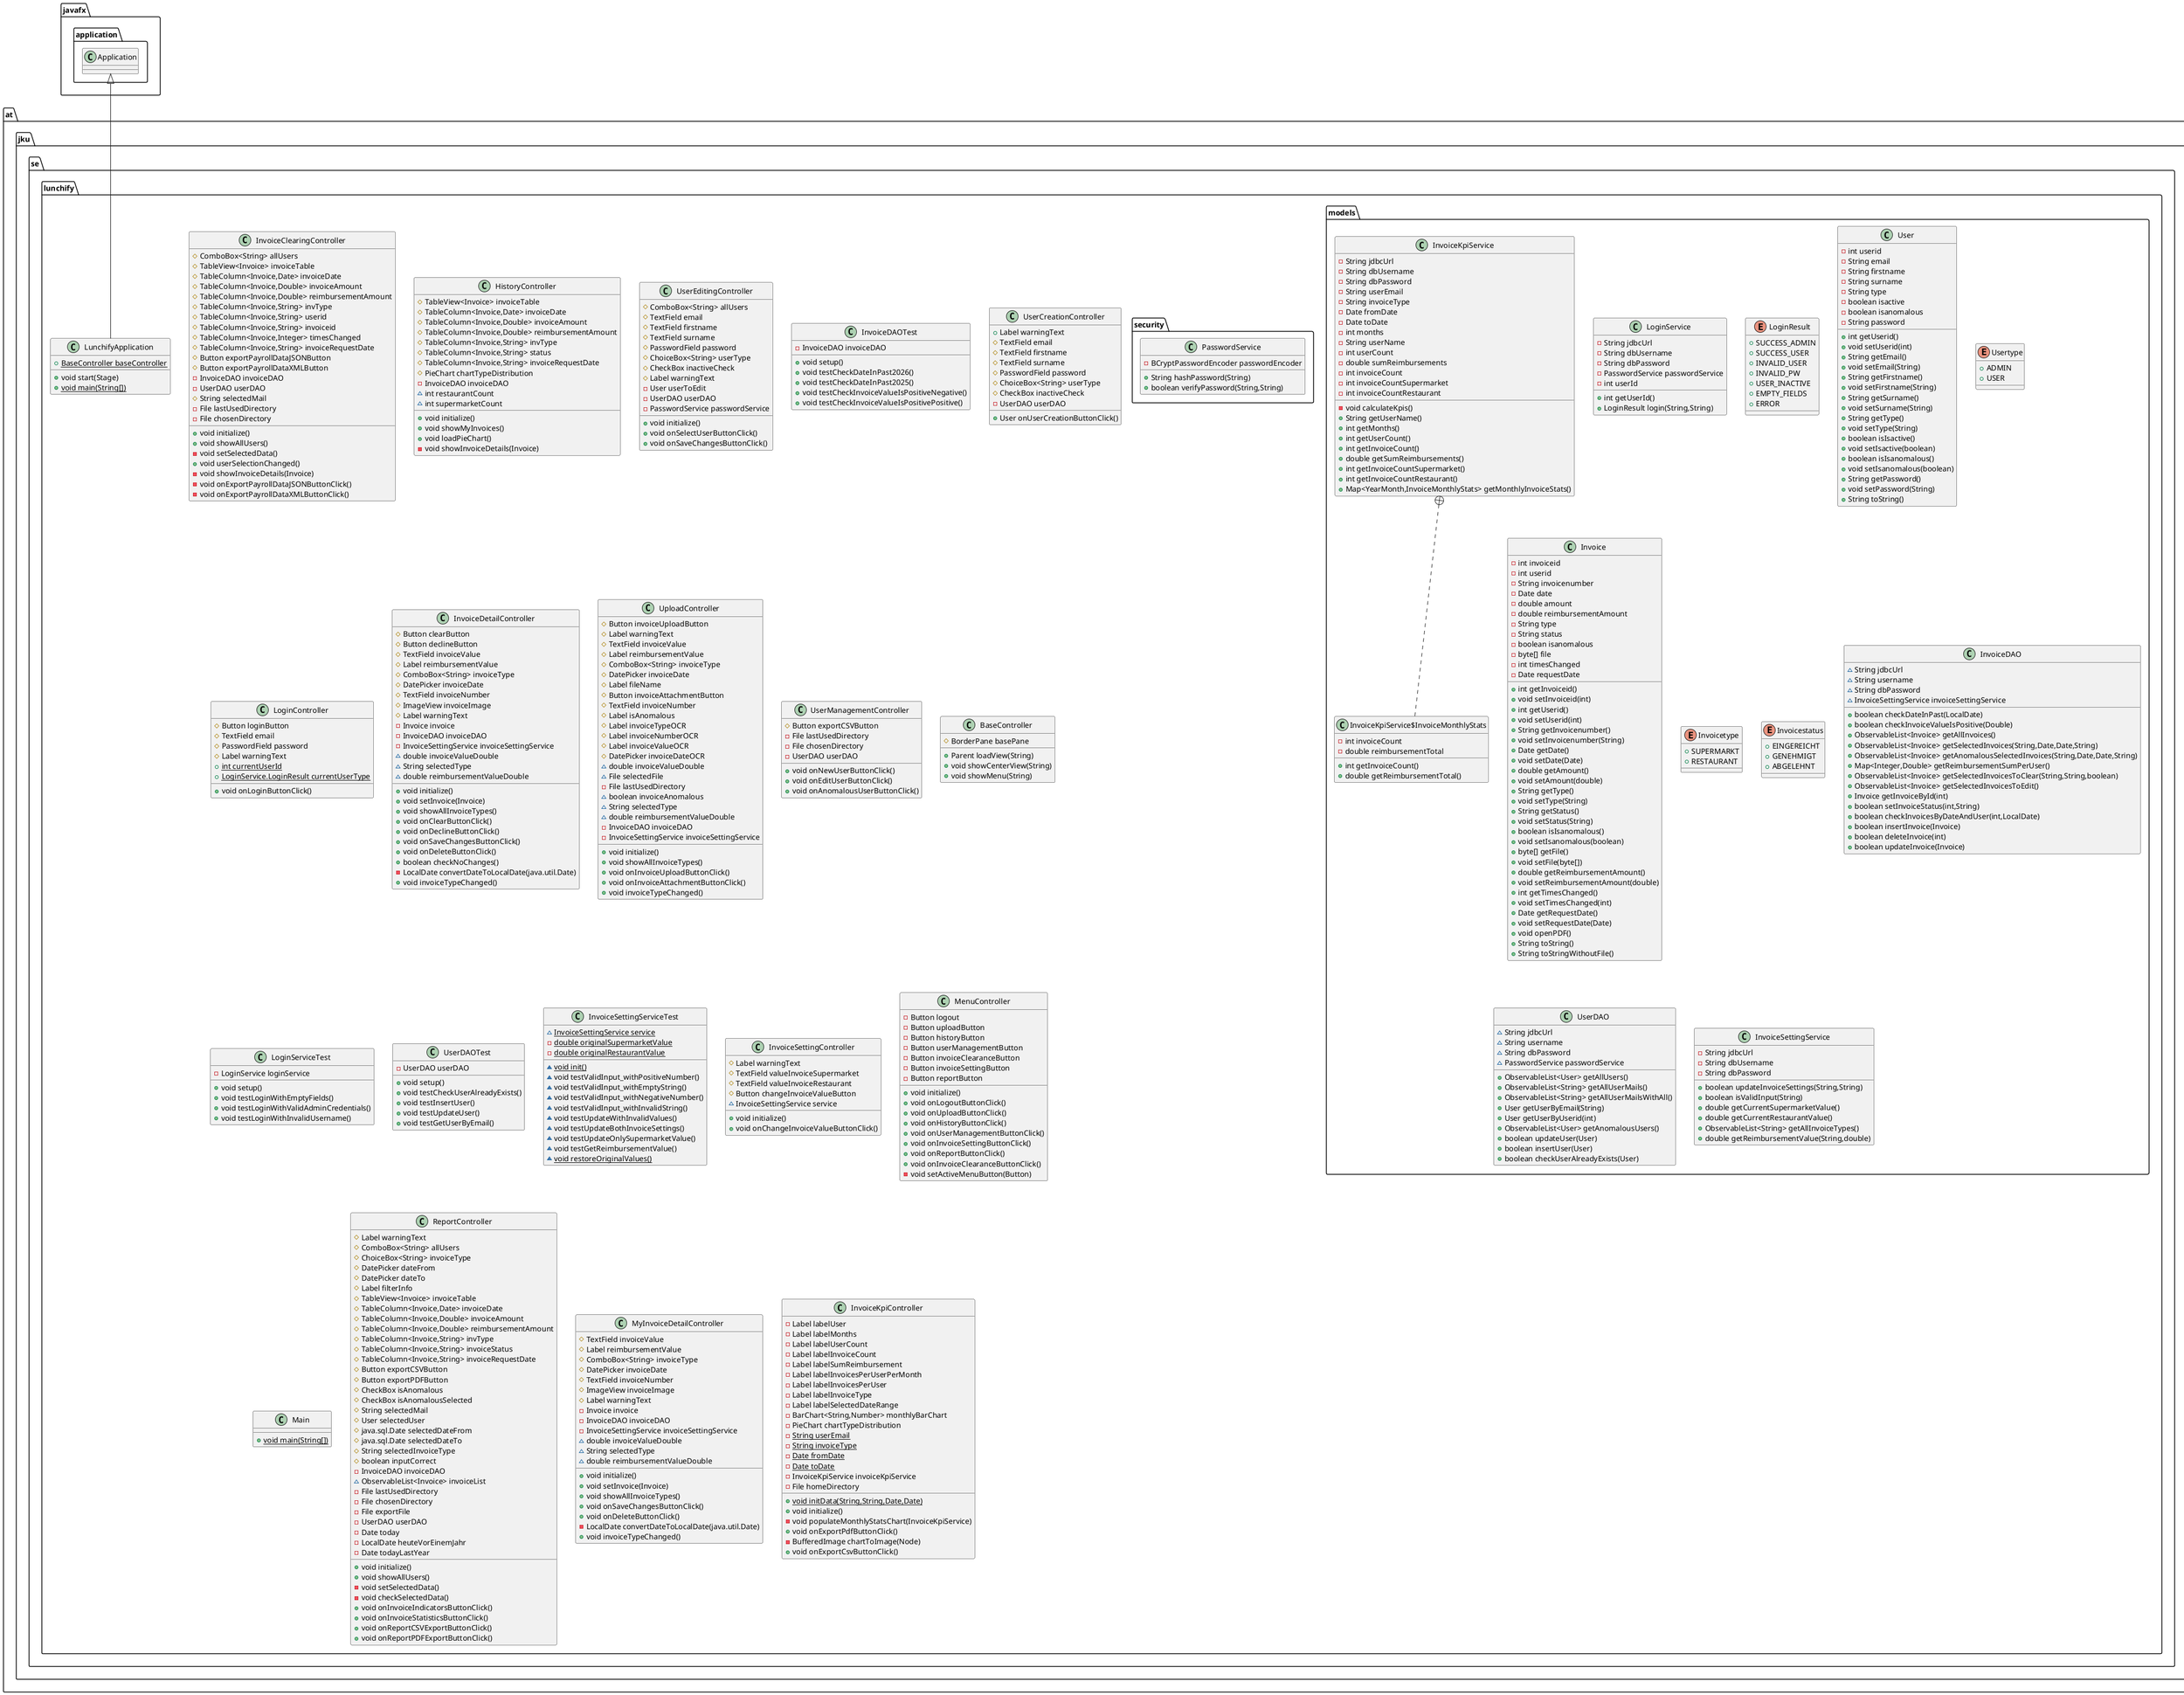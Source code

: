 @startuml
class at.jku.se.lunchify.InvoiceClearingController {
# ComboBox<String> allUsers
# TableView<Invoice> invoiceTable
# TableColumn<Invoice,Date> invoiceDate
# TableColumn<Invoice,Double> invoiceAmount
# TableColumn<Invoice,Double> reimbursementAmount
# TableColumn<Invoice,String> invType
# TableColumn<Invoice,String> userid
# TableColumn<Invoice,String> invoiceid
# TableColumn<Invoice,Integer> timesChanged
# TableColumn<Invoice,String> invoiceRequestDate
# Button exportPayrollDataJSONButton
# Button exportPayrollDataXMLButton
- InvoiceDAO invoiceDAO
- UserDAO userDAO
# String selectedMail
- File lastUsedDirectory
- File chosenDirectory
+ void initialize()
+ void showAllUsers()
- void setSelectedData()
+ void userSelectionChanged()
- void showInvoiceDetails(Invoice)
- void onExportPayrollDataJSONButtonClick()
- void onExportPayrollDataXMLButtonClick()
}


class at.jku.se.lunchify.HistoryController {
# TableView<Invoice> invoiceTable
# TableColumn<Invoice,Date> invoiceDate
# TableColumn<Invoice,Double> invoiceAmount
# TableColumn<Invoice,Double> reimbursementAmount
# TableColumn<Invoice,String> invType
# TableColumn<Invoice,String> status
# TableColumn<Invoice,String> invoiceRequestDate
# PieChart chartTypeDistribution
- InvoiceDAO invoiceDAO
~ int restaurantCount
~ int supermarketCount
+ void initialize()
+ void showMyInvoices()
+ void loadPieChart()
- void showInvoiceDetails(Invoice)
}


class at.jku.se.lunchify.models.LoginService {
- String jdbcUrl
- String dbUsername
- String dbPassword
- PasswordService passwordService
- int userId
+ int getUserId()
+ LoginResult login(String,String)
}


enum at.jku.se.lunchify.models.LoginResult {
+  SUCCESS_ADMIN
+  SUCCESS_USER
+  INVALID_USER
+  INVALID_PW
+  USER_INACTIVE
+  EMPTY_FIELDS
+  ERROR
}

class at.jku.se.lunchify.LunchifyApplication {
+ {static} BaseController baseController
+ void start(Stage)
+ {static} void main(String[])
}


class at.jku.se.lunchify.UserEditingController {
# ComboBox<String> allUsers
# TextField email
# TextField firstname
# TextField surname
# PasswordField password
# ChoiceBox<String> userType
# CheckBox inactiveCheck
# Label warningText
- User userToEdit
- UserDAO userDAO
- PasswordService passwordService
+ void initialize()
+ void onSelectUserButtonClick()
+ void onSaveChangesButtonClick()
}


class at.jku.se.lunchify.models.User {
- int userid
- String email
- String firstname
- String surname
- String type
- boolean isactive
- boolean isanomalous
- String password
+ int getUserid()
+ void setUserid(int)
+ String getEmail()
+ void setEmail(String)
+ String getFirstname()
+ void setFirstname(String)
+ String getSurname()
+ void setSurname(String)
+ String getType()
+ void setType(String)
+ boolean isIsactive()
+ void setIsactive(boolean)
+ boolean isIsanomalous()
+ void setIsanomalous(boolean)
+ String getPassword()
+ void setPassword(String)
+ String toString()
}


enum at.jku.se.lunchify.models.Usertype {
+  ADMIN
+  USER
}

class at.jku.se.lunchify.InvoiceDAOTest {
- InvoiceDAO invoiceDAO
+ void setup()
+ void testCheckDateInPast2026()
+ void testCheckDateInPast2025()
+ void testCheckInvoiceValueIsPositiveNegative()
+ void testCheckInvoiceValueIsPositivePositive()
}


class at.jku.se.lunchify.UserCreationController {
+ Label warningText
# TextField email
# TextField firstname
# TextField surname
# PasswordField password
# ChoiceBox<String> userType
# CheckBox inactiveCheck
- UserDAO userDAO
+ User onUserCreationButtonClick()
}


class at.jku.se.lunchify.LoginController {
# Button loginButton
# TextField email
# PasswordField password
# Label warningText
+ {static} int currentUserId
+ {static} LoginService.LoginResult currentUserType
+ void onLoginButtonClick()
}


class at.jku.se.lunchify.InvoiceDetailController {
# Button clearButton
# Button declineButton
# TextField invoiceValue
# Label reimbursementValue
# ComboBox<String> invoiceType
# DatePicker invoiceDate
# TextField invoiceNumber
# ImageView invoiceImage
# Label warningText
- Invoice invoice
- InvoiceDAO invoiceDAO
- InvoiceSettingService invoiceSettingService
~ double invoiceValueDouble
~ String selectedType
~ double reimbursementValueDouble
+ void initialize()
+ void setInvoice(Invoice)
+ void showAllInvoiceTypes()
+ void onClearButtonClick()
+ void onDeclineButtonClick()
+ void onSaveChangesButtonClick()
+ void onDeleteButtonClick()
+ boolean checkNoChanges()
- LocalDate convertDateToLocalDate(java.util.Date)
+ void invoiceTypeChanged()
}


class at.jku.se.lunchify.UploadController {
# Button invoiceUploadButton
# Label warningText
# TextField invoiceValue
# Label reimbursementValue
# ComboBox<String> invoiceType
# DatePicker invoiceDate
# Label fileName
# Button invoiceAttachmentButton
# TextField invoiceNumber
# Label isAnomalous
# Label invoiceTypeOCR
# Label invoiceNumberOCR
# Label invoiceValueOCR
# DatePicker invoiceDateOCR
~ double invoiceValueDouble
~ File selectedFile
- File lastUsedDirectory
~ boolean invoiceAnomalous
~ String selectedType
~ double reimbursementValueDouble
- InvoiceDAO invoiceDAO
- InvoiceSettingService invoiceSettingService
+ void initialize()
+ void showAllInvoiceTypes()
+ void onInvoiceUploadButtonClick()
+ void onInvoiceAttachmentButtonClick()
+ void invoiceTypeChanged()
}


class at.jku.se.lunchify.models.Invoice {
- int invoiceid
- int userid
- String invoicenumber
- Date date
- double amount
- double reimbursementAmount
- String type
- String status
- boolean isanomalous
- byte[] file
- int timesChanged
- Date requestDate
+ int getInvoiceid()
+ void setInvoiceid(int)
+ int getUserid()
+ void setUserid(int)
+ String getInvoicenumber()
+ void setInvoicenumber(String)
+ Date getDate()
+ void setDate(Date)
+ double getAmount()
+ void setAmount(double)
+ String getType()
+ void setType(String)
+ String getStatus()
+ void setStatus(String)
+ boolean isIsanomalous()
+ void setIsanomalous(boolean)
+ byte[] getFile()
+ void setFile(byte[])
+ double getReimbursementAmount()
+ void setReimbursementAmount(double)
+ int getTimesChanged()
+ void setTimesChanged(int)
+ Date getRequestDate()
+ void setRequestDate(Date)
+ void openPDF()
+ String toString()
+ String toStringWithoutFile()
}


enum at.jku.se.lunchify.models.Invoicetype {
+  SUPERMARKT
+  RESTAURANT
}

enum at.jku.se.lunchify.models.Invoicestatus {
+  EINGEREICHT
+  GENEHMIGT
+  ABGELEHNT
}

class at.jku.se.lunchify.UserManagementController {
# Button exportCSVButton
- File lastUsedDirectory
- File chosenDirectory
- UserDAO userDAO
+ void onNewUserButtonClick()
+ void onEditUserButtonClick()
+ void onAnomalousUserButtonClick()
}


class at.jku.se.lunchify.BaseController {
# BorderPane basePane
+ Parent loadView(String)
+ void showCenterView(String)
+ void showMenu(String)
}


class at.jku.se.lunchify.LoginServiceTest {
- LoginService loginService
+ void setup()
+ void testLoginWithEmptyFields()
+ void testLoginWithValidAdminCredentials()
+ void testLoginWithInvalidUsername()
}


class at.jku.se.lunchify.UserDAOTest {
- UserDAO userDAO
+ void setup()
+ void testCheckUserAlreadyExists()
+ void testInsertUser()
+ void testUpdateUser()
+ void testGetUserByEmail()
}


class at.jku.se.lunchify.InvoiceSettingServiceTest {
~ {static} InvoiceSettingService service
- {static} double originalSupermarketValue
- {static} double originalRestaurantValue
~ {static} void init()
~ void testValidInput_withPositiveNumber()
~ void testValidInput_withEmptyString()
~ void testValidInput_withNegativeNumber()
~ void testValidInput_withInvalidString()
~ void testUpdateWithInvalidValues()
~ void testUpdateBothInvoiceSettings()
~ void testUpdateOnlySupermarketValue()
~ void testGetReimbursementValue()
~ {static} void restoreOriginalValues()
}


class at.jku.se.lunchify.InvoiceSettingController {
# Label warningText
# TextField valueInvoiceSupermarket
# TextField valueInvoiceRestaurant
# Button changeInvoiceValueButton
~ InvoiceSettingService service
+ void initialize()
+ void onChangeInvoiceValueButtonClick()
}


class at.jku.se.lunchify.models.InvoiceKpiService {
- String jdbcUrl
- String dbUsername
- String dbPassword
- String userEmail
- String invoiceType
- Date fromDate
- Date toDate
- int months
- String userName
- int userCount
- double sumReimbursements
- int invoiceCount
- int invoiceCountSupermarket
- int invoiceCountRestaurant
- void calculateKpis()
+ String getUserName()
+ int getMonths()
+ int getUserCount()
+ int getInvoiceCount()
+ double getSumReimbursements()
+ int getInvoiceCountSupermarket()
+ int getInvoiceCountRestaurant()
+ Map<YearMonth,InvoiceMonthlyStats> getMonthlyInvoiceStats()
}


class at.jku.se.lunchify.models.InvoiceKpiService$InvoiceMonthlyStats {
- int invoiceCount
- double reimbursementTotal
+ int getInvoiceCount()
+ double getReimbursementTotal()
}


class at.jku.se.lunchify.MenuController {
- Button logout
- Button uploadButton
- Button historyButton
- Button userManagementButton
- Button invoiceClearanceButton
- Button invoiceSettingButton
- Button reportButton
+ void initialize()
+ void onLogoutButtonClick()
+ void onUploadButtonClick()
+ void onHistoryButtonClick()
+ void onUserManagementButtonClick()
+ void onInvoiceSettingButtonClick()
+ void onReportButtonClick()
+ void onInvoiceClearanceButtonClick()
- void setActiveMenuButton(Button)
}


class at.jku.se.lunchify.models.InvoiceDAO {
~ String jdbcUrl
~ String username
~ String dbPassword
~ InvoiceSettingService invoiceSettingService
+ boolean checkDateInPast(LocalDate)
+ boolean checkInvoiceValueIsPositive(Double)
+ ObservableList<Invoice> getAllInvoices()
+ ObservableList<Invoice> getSelectedInvoices(String,Date,Date,String)
+ ObservableList<Invoice> getAnomalousSelectedInvoices(String,Date,Date,String)
+ Map<Integer,Double> getReimbursementSumPerUser()
+ ObservableList<Invoice> getSelectedInvoicesToClear(String,String,boolean)
+ ObservableList<Invoice> getSelectedInvoicesToEdit()
+ Invoice getInvoiceById(int)
+ boolean setInvoiceStatus(int,String)
+ boolean checkInvoicesByDateAndUser(int,LocalDate)
+ boolean insertInvoice(Invoice)
+ boolean deleteInvoice(int)
+ boolean updateInvoice(Invoice)
}


class at.jku.se.lunchify.models.UserDAO {
~ String jdbcUrl
~ String username
~ String dbPassword
~ PasswordService passwordService
+ ObservableList<User> getAllUsers()
+ ObservableList<String> getAllUserMails()
+ ObservableList<String> getAllUserMailsWithAll()
+ User getUserByEmail(String)
+ User getUserByUserid(int)
+ ObservableList<User> getAnomalousUsers()
+ boolean updateUser(User)
+ boolean insertUser(User)
+ boolean checkUserAlreadyExists(User)
}


class at.jku.se.lunchify.security.PasswordService {
- BCryptPasswordEncoder passwordEncoder
+ String hashPassword(String)
+ boolean verifyPassword(String,String)
}


class at.jku.se.lunchify.Main {
+ {static} void main(String[])
}

class at.jku.se.lunchify.ReportController {
# Label warningText
# ComboBox<String> allUsers
# ChoiceBox<String> invoiceType
# DatePicker dateFrom
# DatePicker dateTo
# Label filterInfo
# TableView<Invoice> invoiceTable
# TableColumn<Invoice,Date> invoiceDate
# TableColumn<Invoice,Double> invoiceAmount
# TableColumn<Invoice,Double> reimbursementAmount
# TableColumn<Invoice,String> invType
# TableColumn<Invoice,String> invoiceStatus
# TableColumn<Invoice,String> invoiceRequestDate
# Button exportCSVButton
# Button exportPDFButton
# CheckBox isAnomalous
# CheckBox isAnomalousSelected
# String selectedMail
# User selectedUser
# java.sql.Date selectedDateFrom
# java.sql.Date selectedDateTo
# String selectedInvoiceType
# boolean inputCorrect
- InvoiceDAO invoiceDAO
~ ObservableList<Invoice> invoiceList
- File lastUsedDirectory
- File chosenDirectory
- File exportFile
- UserDAO userDAO
- Date today
- LocalDate heuteVorEinemJahr
- Date todayLastYear
+ void initialize()
+ void showAllUsers()
- void setSelectedData()
- void checkSelectedData()
+ void onInvoiceIndicatorsButtonClick()
+ void onInvoiceStatisticsButtonClick()
+ void onReportCSVExportButtonClick()
+ void onReportPDFExportButtonClick()
}


class at.jku.se.lunchify.MyInvoiceDetailController {
# TextField invoiceValue
# Label reimbursementValue
# ComboBox<String> invoiceType
# DatePicker invoiceDate
# TextField invoiceNumber
# ImageView invoiceImage
# Label warningText
- Invoice invoice
- InvoiceDAO invoiceDAO
- InvoiceSettingService invoiceSettingService
~ double invoiceValueDouble
~ String selectedType
~ double reimbursementValueDouble
+ void initialize()
+ void setInvoice(Invoice)
+ void showAllInvoiceTypes()
+ void onSaveChangesButtonClick()
+ void onDeleteButtonClick()
- LocalDate convertDateToLocalDate(java.util.Date)
+ void invoiceTypeChanged()
}


class at.jku.se.lunchify.models.InvoiceSettingService {
- String jdbcUrl
- String dbUsername
- String dbPassword
+ boolean updateInvoiceSettings(String,String)
+ boolean isValidInput(String)
+ double getCurrentSupermarketValue()
+ double getCurrentRestaurantValue()
+ ObservableList<String> getAllInvoiceTypes()
+ double getReimbursementValue(String,double)
}


class at.jku.se.lunchify.InvoiceKpiController {
- Label labelUser
- Label labelMonths
- Label labelUserCount
- Label labelInvoiceCount
- Label labelSumReimbursement
- Label labelInvoicesPerUserPerMonth
- Label labelInvoicesPerUser
- Label labelInvoiceType
- Label labelSelectedDateRange
- BarChart<String,Number> monthlyBarChart
- PieChart chartTypeDistribution
- {static} String userEmail
- {static} String invoiceType
- {static} Date fromDate
- {static} Date toDate
- InvoiceKpiService invoiceKpiService
- File homeDirectory
+ {static} void initData(String,String,Date,Date)
+ void initialize()
- void populateMonthlyStatsChart(InvoiceKpiService)
+ void onExportPdfButtonClick()
- BufferedImage chartToImage(Node)
+ void onExportCsvButtonClick()
}




javafx.application.Application <|-- at.jku.se.lunchify.LunchifyApplication
at.jku.se.lunchify.models.InvoiceKpiService +.. at.jku.se.lunchify.models.InvoiceKpiService$InvoiceMonthlyStats
@enduml